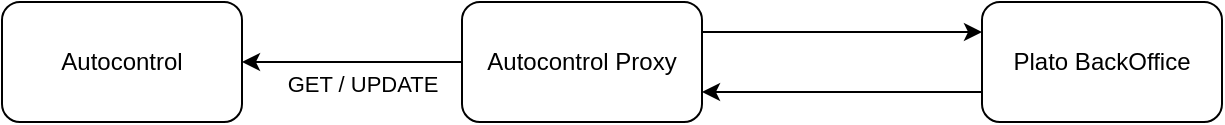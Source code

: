 <mxfile version="13.1.3" type="device"><diagram id="zoS0fzwQJBHZEMeop3zX" name="Page-1"><mxGraphModel dx="1038" dy="568" grid="1" gridSize="10" guides="1" tooltips="1" connect="1" arrows="1" fold="1" page="1" pageScale="1" pageWidth="827" pageHeight="1169" math="0" shadow="0"><root><mxCell id="0"/><mxCell id="1" parent="0"/><mxCell id="vbV0oQmbE6THOH97uSrY-1" value="Autocontrol" style="rounded=1;whiteSpace=wrap;html=1;" parent="1" vertex="1"><mxGeometry x="110" y="70" width="120" height="60" as="geometry"/></mxCell><mxCell id="vbV0oQmbE6THOH97uSrY-5" style="edgeStyle=orthogonalEdgeStyle;rounded=0;orthogonalLoop=1;jettySize=auto;html=1;exitX=1;exitY=0.25;exitDx=0;exitDy=0;entryX=0;entryY=0.25;entryDx=0;entryDy=0;" parent="1" source="vbV0oQmbE6THOH97uSrY-2" target="vbV0oQmbE6THOH97uSrY-3" edge="1"><mxGeometry relative="1" as="geometry"/></mxCell><mxCell id="vbV0oQmbE6THOH97uSrY-7" style="edgeStyle=orthogonalEdgeStyle;rounded=0;orthogonalLoop=1;jettySize=auto;html=1;exitX=0;exitY=0.5;exitDx=0;exitDy=0;" parent="1" source="vbV0oQmbE6THOH97uSrY-2" edge="1"><mxGeometry relative="1" as="geometry"><mxPoint x="230" y="100" as="targetPoint"/><Array as="points"/></mxGeometry></mxCell><mxCell id="vbV0oQmbE6THOH97uSrY-8" value="GET / UPDATE" style="edgeLabel;html=1;align=center;verticalAlign=middle;resizable=0;points=[];" parent="vbV0oQmbE6THOH97uSrY-7" vertex="1" connectable="0"><mxGeometry x="0.222" y="2" relative="1" as="geometry"><mxPoint x="17" y="8" as="offset"/></mxGeometry></mxCell><mxCell id="vbV0oQmbE6THOH97uSrY-2" value="Autocontrol&amp;nbsp;Proxy" style="rounded=1;whiteSpace=wrap;html=1;" parent="1" vertex="1"><mxGeometry x="340" y="70" width="120" height="60" as="geometry"/></mxCell><mxCell id="vbV0oQmbE6THOH97uSrY-6" style="edgeStyle=orthogonalEdgeStyle;rounded=0;orthogonalLoop=1;jettySize=auto;html=1;exitX=0;exitY=0.75;exitDx=0;exitDy=0;entryX=1;entryY=0.75;entryDx=0;entryDy=0;" parent="1" source="vbV0oQmbE6THOH97uSrY-3" target="vbV0oQmbE6THOH97uSrY-2" edge="1"><mxGeometry relative="1" as="geometry"/></mxCell><mxCell id="vbV0oQmbE6THOH97uSrY-3" value="Plato BackOffice" style="rounded=1;whiteSpace=wrap;html=1;" parent="1" vertex="1"><mxGeometry x="600" y="70" width="120" height="60" as="geometry"/></mxCell></root></mxGraphModel></diagram></mxfile>